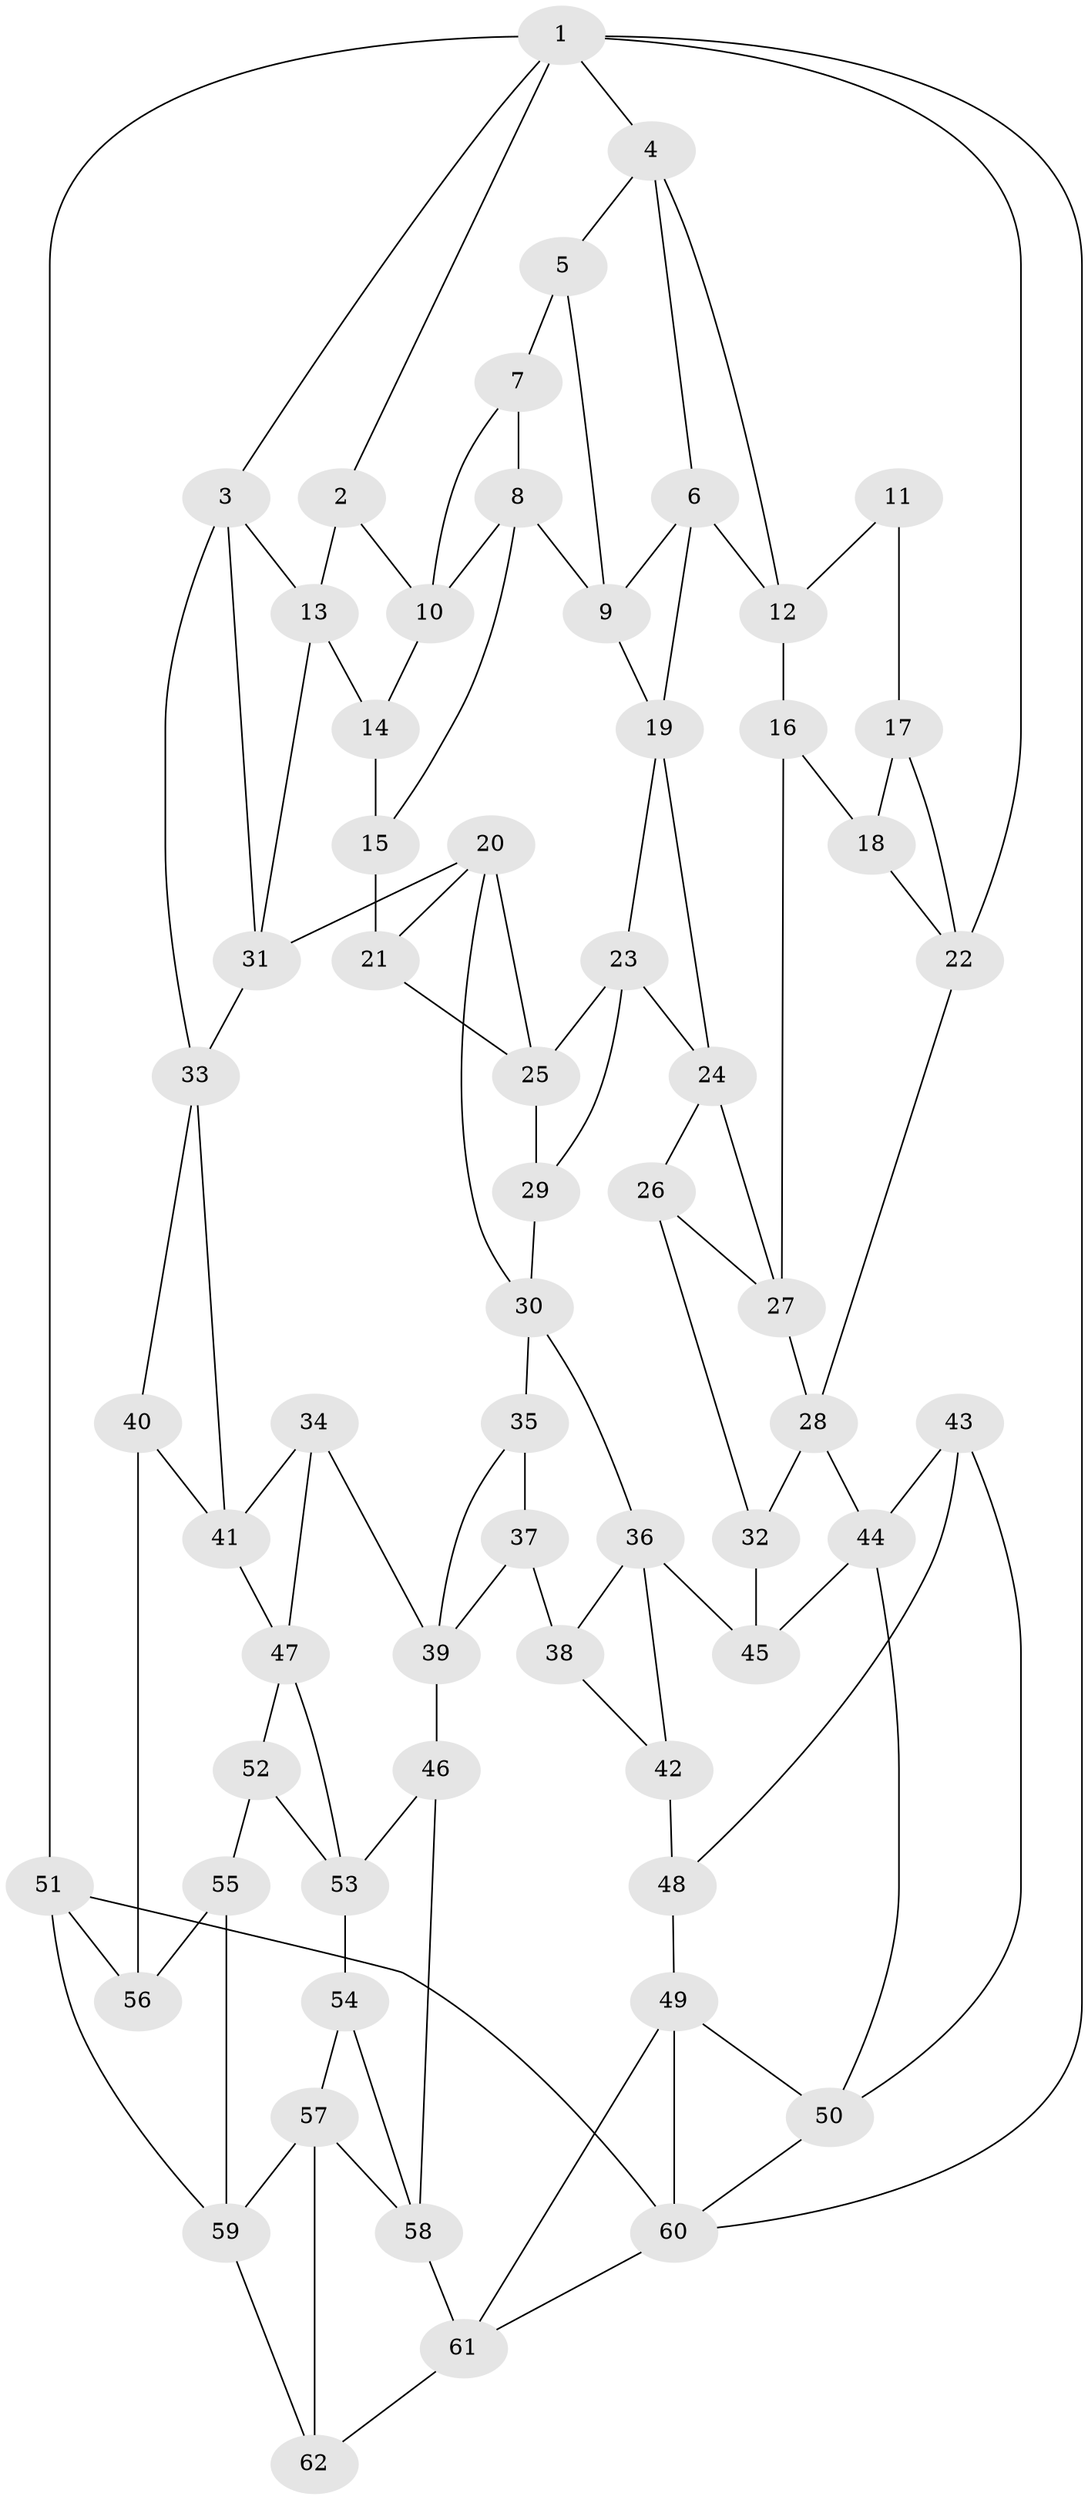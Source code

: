 // original degree distribution, {3: 0.016129032258064516, 6: 0.1935483870967742, 4: 0.20967741935483872, 5: 0.5806451612903226}
// Generated by graph-tools (version 1.1) at 2025/38/03/04/25 23:38:21]
// undirected, 62 vertices, 111 edges
graph export_dot {
  node [color=gray90,style=filled];
  1;
  2;
  3;
  4;
  5;
  6;
  7;
  8;
  9;
  10;
  11;
  12;
  13;
  14;
  15;
  16;
  17;
  18;
  19;
  20;
  21;
  22;
  23;
  24;
  25;
  26;
  27;
  28;
  29;
  30;
  31;
  32;
  33;
  34;
  35;
  36;
  37;
  38;
  39;
  40;
  41;
  42;
  43;
  44;
  45;
  46;
  47;
  48;
  49;
  50;
  51;
  52;
  53;
  54;
  55;
  56;
  57;
  58;
  59;
  60;
  61;
  62;
  1 -- 2 [weight=1.0];
  1 -- 3 [weight=1.0];
  1 -- 4 [weight=1.0];
  1 -- 22 [weight=1.0];
  1 -- 51 [weight=1.0];
  1 -- 60 [weight=1.0];
  2 -- 10 [weight=1.0];
  2 -- 13 [weight=1.0];
  3 -- 13 [weight=1.0];
  3 -- 31 [weight=1.0];
  3 -- 33 [weight=1.0];
  4 -- 5 [weight=1.0];
  4 -- 6 [weight=1.0];
  4 -- 12 [weight=1.0];
  5 -- 7 [weight=2.0];
  5 -- 9 [weight=1.0];
  6 -- 9 [weight=1.0];
  6 -- 12 [weight=1.0];
  6 -- 19 [weight=1.0];
  7 -- 8 [weight=1.0];
  7 -- 10 [weight=1.0];
  8 -- 9 [weight=1.0];
  8 -- 10 [weight=1.0];
  8 -- 15 [weight=1.0];
  9 -- 19 [weight=1.0];
  10 -- 14 [weight=1.0];
  11 -- 12 [weight=1.0];
  11 -- 17 [weight=2.0];
  12 -- 16 [weight=1.0];
  13 -- 14 [weight=1.0];
  13 -- 31 [weight=1.0];
  14 -- 15 [weight=1.0];
  15 -- 21 [weight=2.0];
  16 -- 18 [weight=1.0];
  16 -- 27 [weight=1.0];
  17 -- 18 [weight=2.0];
  17 -- 22 [weight=2.0];
  18 -- 22 [weight=1.0];
  19 -- 23 [weight=1.0];
  19 -- 24 [weight=1.0];
  20 -- 21 [weight=1.0];
  20 -- 25 [weight=1.0];
  20 -- 30 [weight=1.0];
  20 -- 31 [weight=1.0];
  21 -- 25 [weight=1.0];
  22 -- 28 [weight=1.0];
  23 -- 24 [weight=1.0];
  23 -- 25 [weight=1.0];
  23 -- 29 [weight=1.0];
  24 -- 26 [weight=1.0];
  24 -- 27 [weight=1.0];
  25 -- 29 [weight=1.0];
  26 -- 27 [weight=1.0];
  26 -- 32 [weight=1.0];
  27 -- 28 [weight=1.0];
  28 -- 32 [weight=1.0];
  28 -- 44 [weight=1.0];
  29 -- 30 [weight=1.0];
  30 -- 35 [weight=1.0];
  30 -- 36 [weight=1.0];
  31 -- 33 [weight=1.0];
  32 -- 45 [weight=2.0];
  33 -- 40 [weight=1.0];
  33 -- 41 [weight=1.0];
  34 -- 39 [weight=1.0];
  34 -- 41 [weight=1.0];
  34 -- 47 [weight=1.0];
  35 -- 37 [weight=1.0];
  35 -- 39 [weight=1.0];
  36 -- 38 [weight=1.0];
  36 -- 42 [weight=1.0];
  36 -- 45 [weight=1.0];
  37 -- 38 [weight=2.0];
  37 -- 39 [weight=1.0];
  38 -- 42 [weight=1.0];
  39 -- 46 [weight=1.0];
  40 -- 41 [weight=1.0];
  40 -- 56 [weight=1.0];
  41 -- 47 [weight=1.0];
  42 -- 48 [weight=2.0];
  43 -- 44 [weight=1.0];
  43 -- 48 [weight=1.0];
  43 -- 50 [weight=1.0];
  44 -- 45 [weight=1.0];
  44 -- 50 [weight=1.0];
  46 -- 53 [weight=1.0];
  46 -- 58 [weight=1.0];
  47 -- 52 [weight=1.0];
  47 -- 53 [weight=1.0];
  48 -- 49 [weight=1.0];
  49 -- 50 [weight=1.0];
  49 -- 60 [weight=1.0];
  49 -- 61 [weight=1.0];
  50 -- 60 [weight=1.0];
  51 -- 56 [weight=1.0];
  51 -- 59 [weight=1.0];
  51 -- 60 [weight=1.0];
  52 -- 53 [weight=1.0];
  52 -- 55 [weight=1.0];
  53 -- 54 [weight=1.0];
  54 -- 57 [weight=1.0];
  54 -- 58 [weight=1.0];
  55 -- 56 [weight=2.0];
  55 -- 59 [weight=1.0];
  57 -- 58 [weight=1.0];
  57 -- 59 [weight=1.0];
  57 -- 62 [weight=1.0];
  58 -- 61 [weight=1.0];
  59 -- 62 [weight=1.0];
  60 -- 61 [weight=1.0];
  61 -- 62 [weight=1.0];
}
